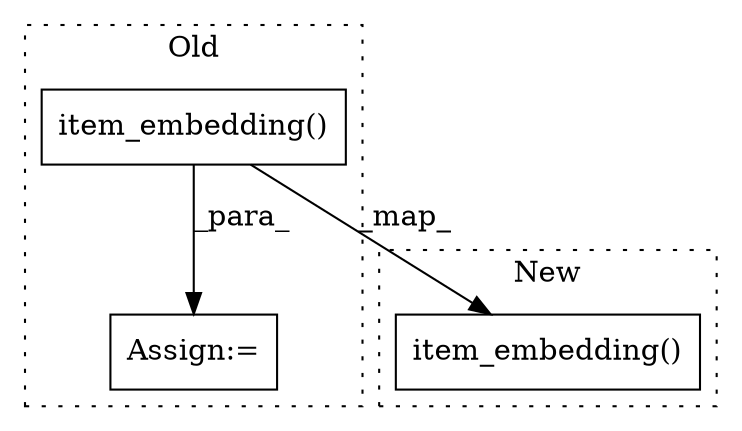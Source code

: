digraph G {
subgraph cluster0 {
1 [label="item_embedding()" a="75" s="885,914" l="20,1" shape="box"];
3 [label="Assign:=" a="68" s="882" l="3" shape="box"];
label = "Old";
style="dotted";
}
subgraph cluster1 {
2 [label="item_embedding()" a="75" s="753,782" l="20,1" shape="box"];
label = "New";
style="dotted";
}
1 -> 2 [label="_map_"];
1 -> 3 [label="_para_"];
}